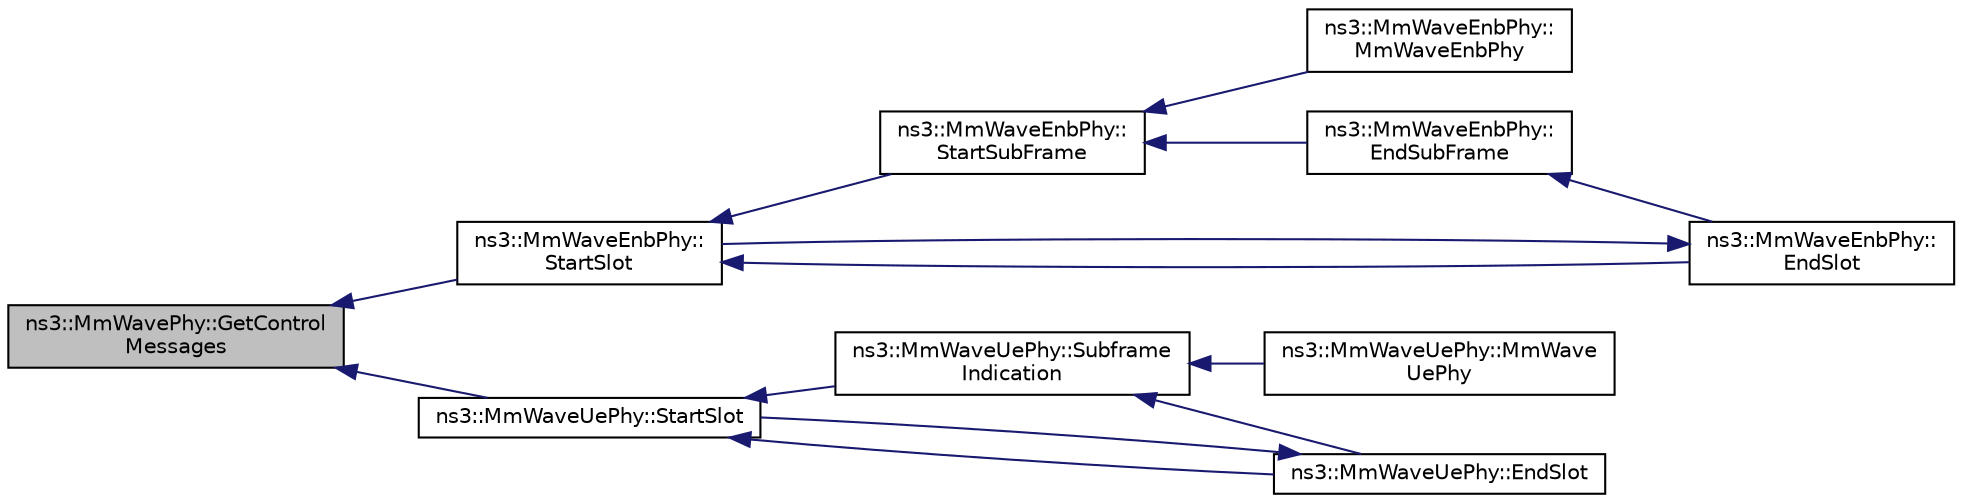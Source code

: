digraph "ns3::MmWavePhy::GetControlMessages"
{
  edge [fontname="Helvetica",fontsize="10",labelfontname="Helvetica",labelfontsize="10"];
  node [fontname="Helvetica",fontsize="10",shape=record];
  rankdir="LR";
  Node1 [label="ns3::MmWavePhy::GetControl\lMessages",height=0.2,width=0.4,color="black", fillcolor="grey75", style="filled", fontcolor="black"];
  Node1 -> Node2 [dir="back",color="midnightblue",fontsize="10",style="solid"];
  Node2 [label="ns3::MmWaveEnbPhy::\lStartSlot",height=0.2,width=0.4,color="black", fillcolor="white", style="filled",URL="$d1/d58/classns3_1_1MmWaveEnbPhy.html#ac0adb365904c29715ad7c1cc39695bca"];
  Node2 -> Node3 [dir="back",color="midnightblue",fontsize="10",style="solid"];
  Node3 [label="ns3::MmWaveEnbPhy::\lStartSubFrame",height=0.2,width=0.4,color="black", fillcolor="white", style="filled",URL="$d1/d58/classns3_1_1MmWaveEnbPhy.html#af066571ea81c9b07cb94f84e5297c11d"];
  Node3 -> Node4 [dir="back",color="midnightblue",fontsize="10",style="solid"];
  Node4 [label="ns3::MmWaveEnbPhy::\lMmWaveEnbPhy",height=0.2,width=0.4,color="black", fillcolor="white", style="filled",URL="$d1/d58/classns3_1_1MmWaveEnbPhy.html#a1a187906c7eea07b987f27ab0fd95537"];
  Node3 -> Node5 [dir="back",color="midnightblue",fontsize="10",style="solid"];
  Node5 [label="ns3::MmWaveEnbPhy::\lEndSubFrame",height=0.2,width=0.4,color="black", fillcolor="white", style="filled",URL="$d1/d58/classns3_1_1MmWaveEnbPhy.html#aac9be87981341e7a6e303ad5d05316a1"];
  Node5 -> Node6 [dir="back",color="midnightblue",fontsize="10",style="solid"];
  Node6 [label="ns3::MmWaveEnbPhy::\lEndSlot",height=0.2,width=0.4,color="black", fillcolor="white", style="filled",URL="$d1/d58/classns3_1_1MmWaveEnbPhy.html#aaea005a7298f69167a554a3c3c03b132"];
  Node6 -> Node2 [dir="back",color="midnightblue",fontsize="10",style="solid"];
  Node2 -> Node6 [dir="back",color="midnightblue",fontsize="10",style="solid"];
  Node1 -> Node7 [dir="back",color="midnightblue",fontsize="10",style="solid"];
  Node7 [label="ns3::MmWaveUePhy::StartSlot",height=0.2,width=0.4,color="black", fillcolor="white", style="filled",URL="$d8/df0/classns3_1_1MmWaveUePhy.html#a0ba9495d0cc715ff879dead5c1b5ac5e"];
  Node7 -> Node8 [dir="back",color="midnightblue",fontsize="10",style="solid"];
  Node8 [label="ns3::MmWaveUePhy::Subframe\lIndication",height=0.2,width=0.4,color="black", fillcolor="white", style="filled",URL="$d8/df0/classns3_1_1MmWaveUePhy.html#acefe97bdfce414651ec98e37b62d6705"];
  Node8 -> Node9 [dir="back",color="midnightblue",fontsize="10",style="solid"];
  Node9 [label="ns3::MmWaveUePhy::MmWave\lUePhy",height=0.2,width=0.4,color="black", fillcolor="white", style="filled",URL="$d8/df0/classns3_1_1MmWaveUePhy.html#a9abf97c4bdca3b2a12d5230563a97de6"];
  Node8 -> Node10 [dir="back",color="midnightblue",fontsize="10",style="solid"];
  Node10 [label="ns3::MmWaveUePhy::EndSlot",height=0.2,width=0.4,color="black", fillcolor="white", style="filled",URL="$d8/df0/classns3_1_1MmWaveUePhy.html#a3ee0c4174ef8632859d232b73cbaad0a"];
  Node10 -> Node7 [dir="back",color="midnightblue",fontsize="10",style="solid"];
  Node7 -> Node10 [dir="back",color="midnightblue",fontsize="10",style="solid"];
}
